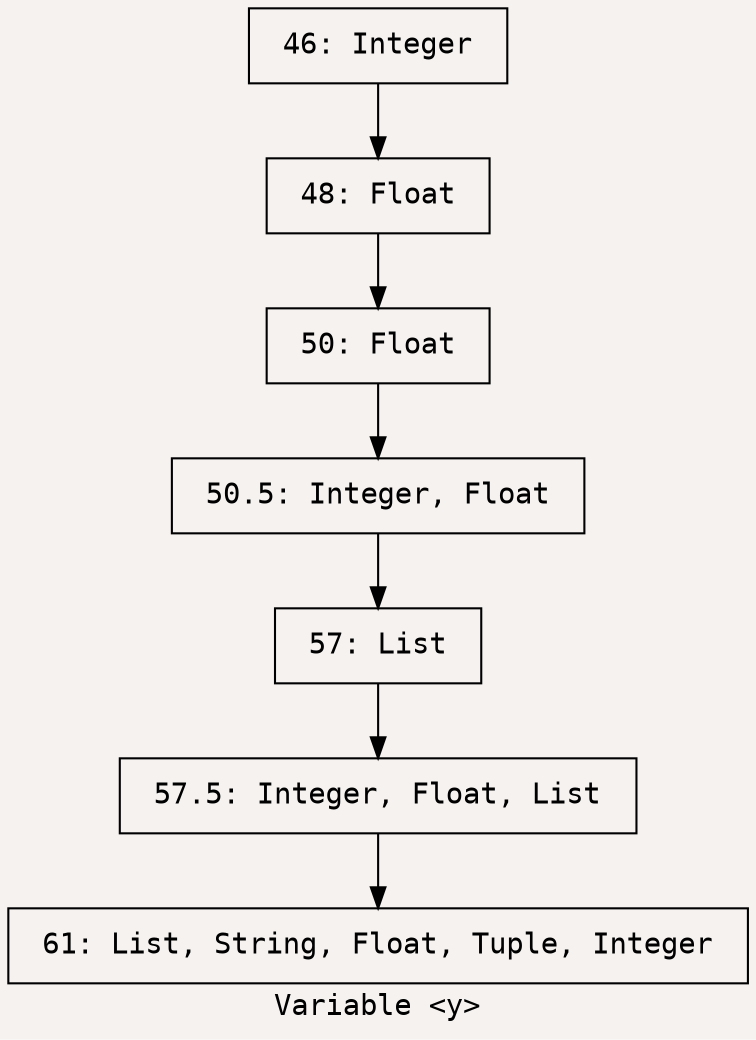 digraph {
	label="Variable <y>"
	bgcolor="#f5f2f0"
	node [shape=box]
	node [fontname="Consolas,Monaco,'Andale Mono','Ubuntu Mono',monospace"]
	fontname="Consolas,Monaco,'Andale Mono','Ubuntu Mono',monospace"
	46 [label=" 46: Integer "]
	48 [label=" 48: Float "]
	46 -> 48
	50 [label=" 50: Float "]
	48 -> 50
	50.5 [label=" 50.5: Integer, Float "]
	50 -> 50.5
	57 [label=" 57: List "]
	50.5 -> 57
	57.5 [label=" 57.5: Integer, Float, List "]
	57 -> 57.5
	61 [label=" 61: List, String, Float, Tuple, Integer "]
	57.5 -> 61
}
